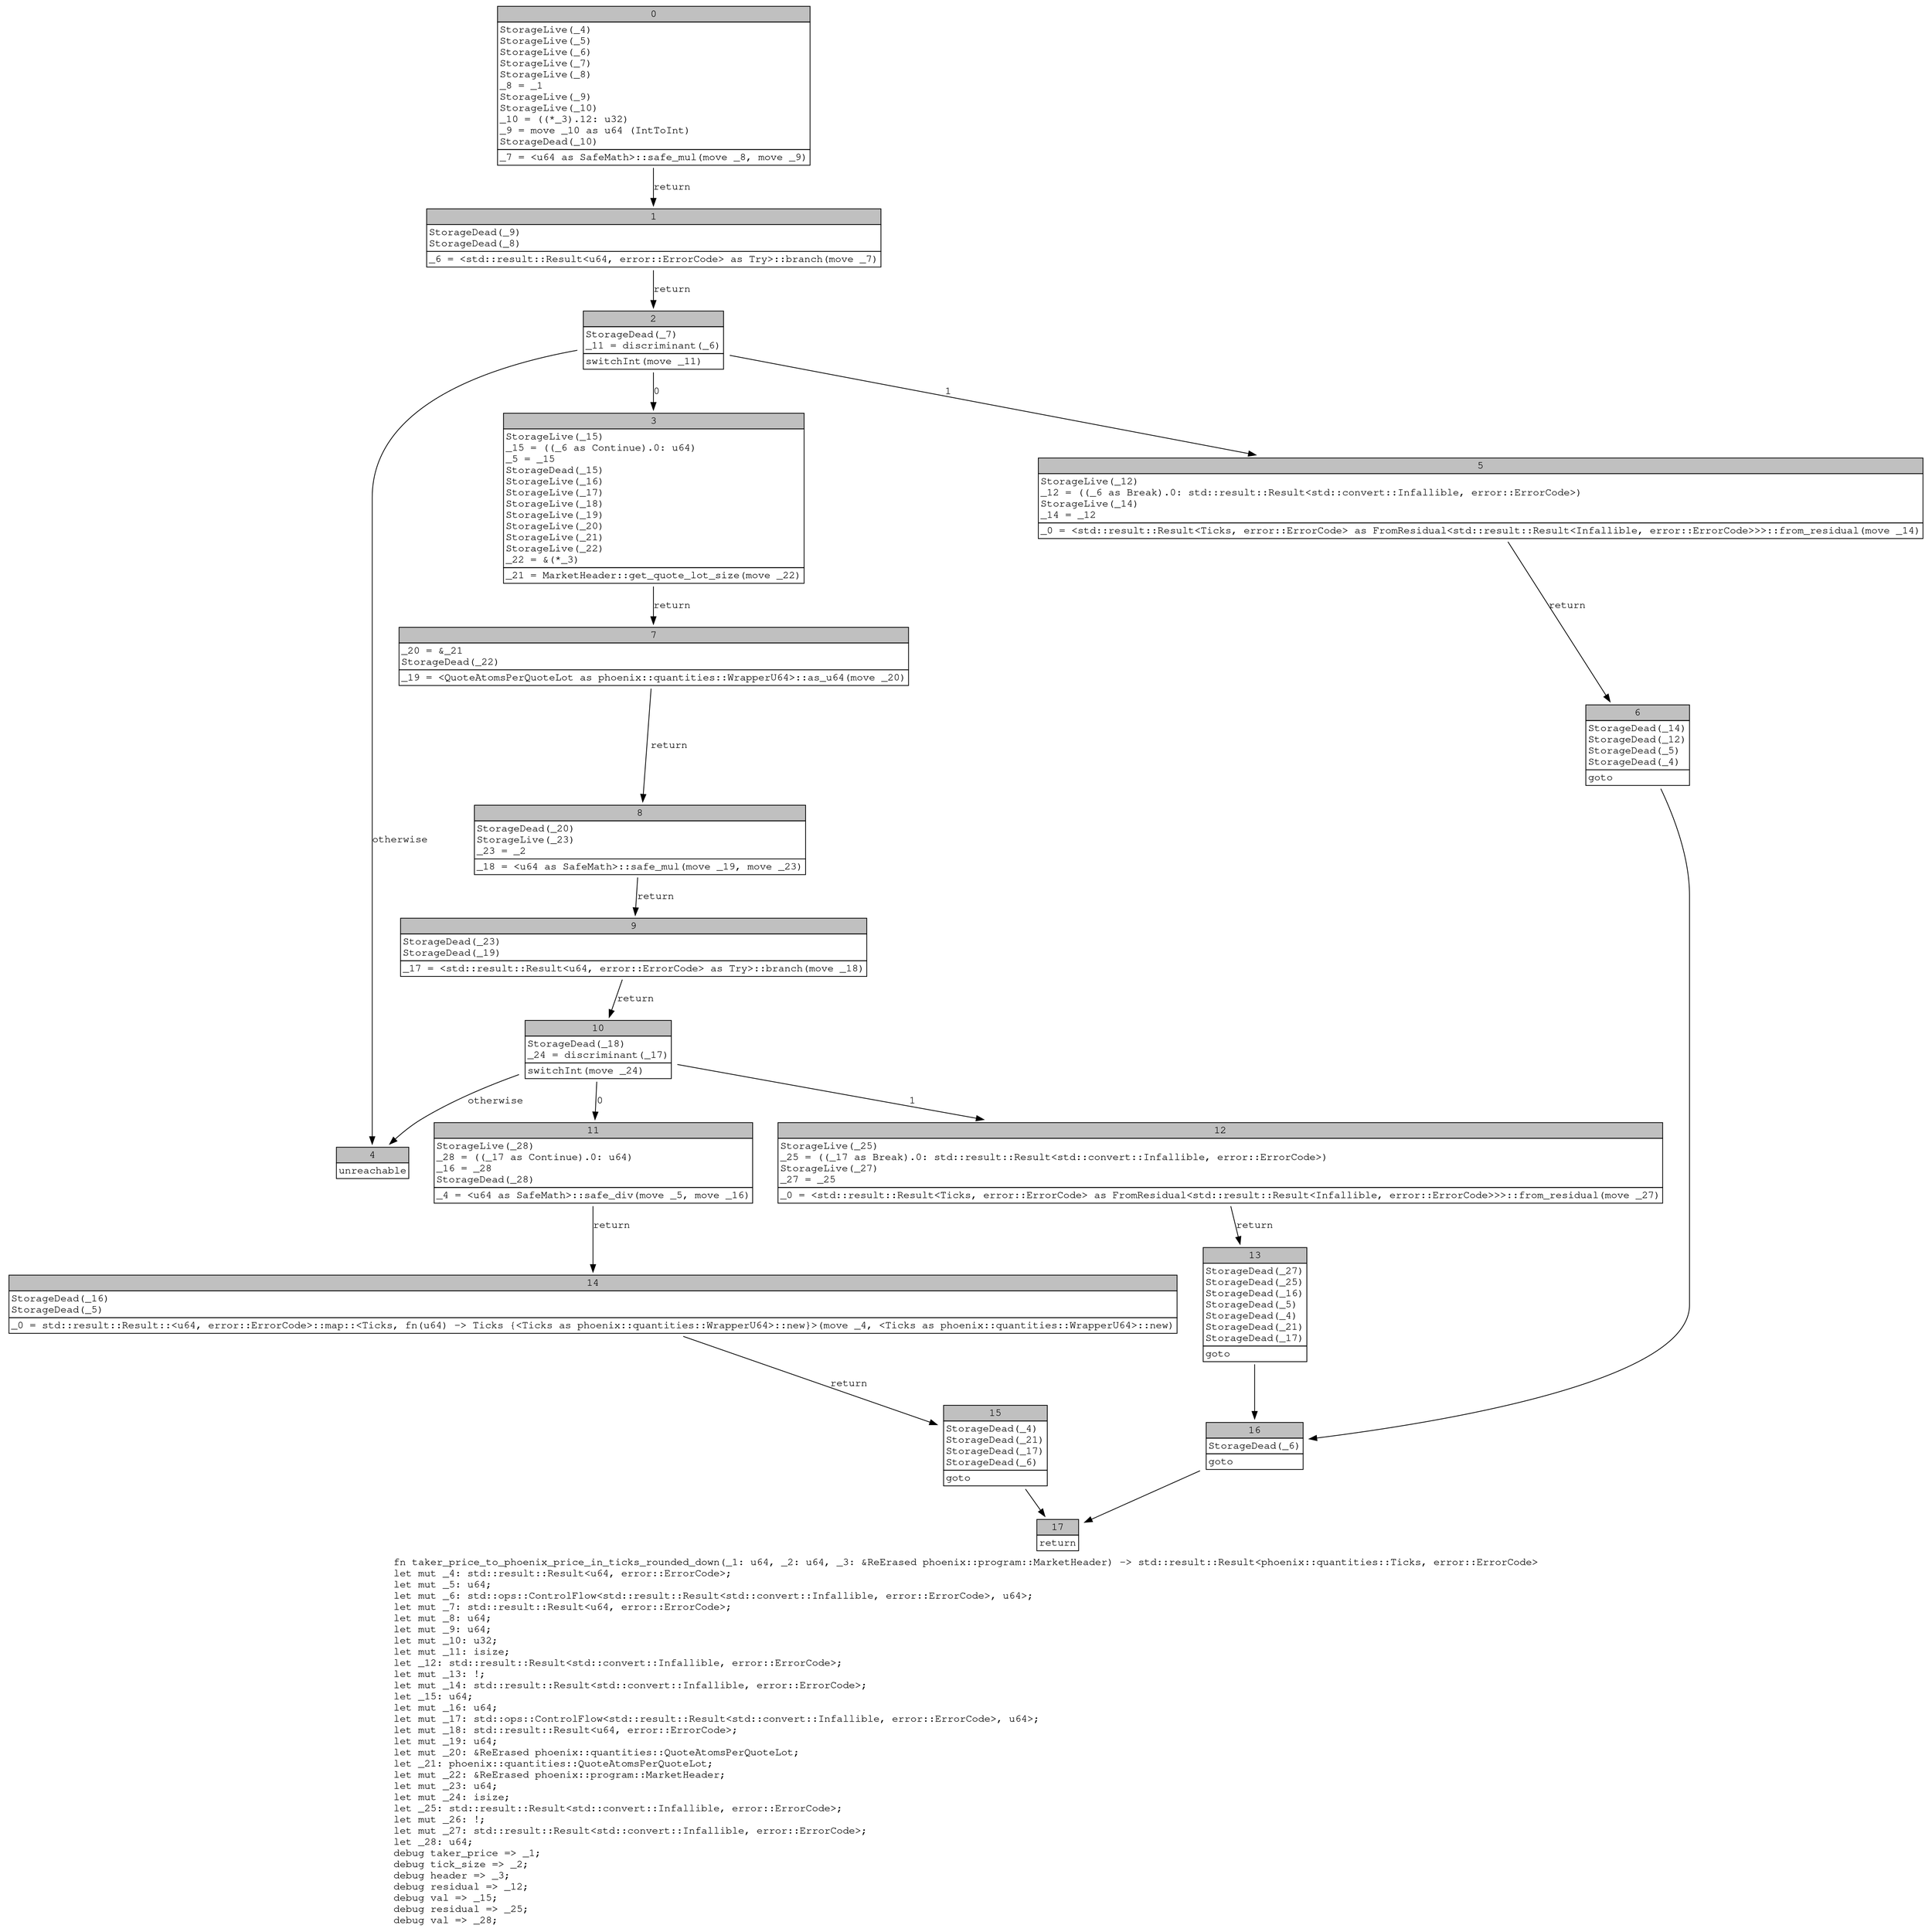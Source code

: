 digraph Mir_0_3127 {
    graph [fontname="Courier, monospace"];
    node [fontname="Courier, monospace"];
    edge [fontname="Courier, monospace"];
    label=<fn taker_price_to_phoenix_price_in_ticks_rounded_down(_1: u64, _2: u64, _3: &amp;ReErased phoenix::program::MarketHeader) -&gt; std::result::Result&lt;phoenix::quantities::Ticks, error::ErrorCode&gt;<br align="left"/>let mut _4: std::result::Result&lt;u64, error::ErrorCode&gt;;<br align="left"/>let mut _5: u64;<br align="left"/>let mut _6: std::ops::ControlFlow&lt;std::result::Result&lt;std::convert::Infallible, error::ErrorCode&gt;, u64&gt;;<br align="left"/>let mut _7: std::result::Result&lt;u64, error::ErrorCode&gt;;<br align="left"/>let mut _8: u64;<br align="left"/>let mut _9: u64;<br align="left"/>let mut _10: u32;<br align="left"/>let mut _11: isize;<br align="left"/>let _12: std::result::Result&lt;std::convert::Infallible, error::ErrorCode&gt;;<br align="left"/>let mut _13: !;<br align="left"/>let mut _14: std::result::Result&lt;std::convert::Infallible, error::ErrorCode&gt;;<br align="left"/>let _15: u64;<br align="left"/>let mut _16: u64;<br align="left"/>let mut _17: std::ops::ControlFlow&lt;std::result::Result&lt;std::convert::Infallible, error::ErrorCode&gt;, u64&gt;;<br align="left"/>let mut _18: std::result::Result&lt;u64, error::ErrorCode&gt;;<br align="left"/>let mut _19: u64;<br align="left"/>let mut _20: &amp;ReErased phoenix::quantities::QuoteAtomsPerQuoteLot;<br align="left"/>let _21: phoenix::quantities::QuoteAtomsPerQuoteLot;<br align="left"/>let mut _22: &amp;ReErased phoenix::program::MarketHeader;<br align="left"/>let mut _23: u64;<br align="left"/>let mut _24: isize;<br align="left"/>let _25: std::result::Result&lt;std::convert::Infallible, error::ErrorCode&gt;;<br align="left"/>let mut _26: !;<br align="left"/>let mut _27: std::result::Result&lt;std::convert::Infallible, error::ErrorCode&gt;;<br align="left"/>let _28: u64;<br align="left"/>debug taker_price =&gt; _1;<br align="left"/>debug tick_size =&gt; _2;<br align="left"/>debug header =&gt; _3;<br align="left"/>debug residual =&gt; _12;<br align="left"/>debug val =&gt; _15;<br align="left"/>debug residual =&gt; _25;<br align="left"/>debug val =&gt; _28;<br align="left"/>>;
    bb0__0_3127 [shape="none", label=<<table border="0" cellborder="1" cellspacing="0"><tr><td bgcolor="gray" align="center" colspan="1">0</td></tr><tr><td align="left" balign="left">StorageLive(_4)<br/>StorageLive(_5)<br/>StorageLive(_6)<br/>StorageLive(_7)<br/>StorageLive(_8)<br/>_8 = _1<br/>StorageLive(_9)<br/>StorageLive(_10)<br/>_10 = ((*_3).12: u32)<br/>_9 = move _10 as u64 (IntToInt)<br/>StorageDead(_10)<br/></td></tr><tr><td align="left">_7 = &lt;u64 as SafeMath&gt;::safe_mul(move _8, move _9)</td></tr></table>>];
    bb1__0_3127 [shape="none", label=<<table border="0" cellborder="1" cellspacing="0"><tr><td bgcolor="gray" align="center" colspan="1">1</td></tr><tr><td align="left" balign="left">StorageDead(_9)<br/>StorageDead(_8)<br/></td></tr><tr><td align="left">_6 = &lt;std::result::Result&lt;u64, error::ErrorCode&gt; as Try&gt;::branch(move _7)</td></tr></table>>];
    bb2__0_3127 [shape="none", label=<<table border="0" cellborder="1" cellspacing="0"><tr><td bgcolor="gray" align="center" colspan="1">2</td></tr><tr><td align="left" balign="left">StorageDead(_7)<br/>_11 = discriminant(_6)<br/></td></tr><tr><td align="left">switchInt(move _11)</td></tr></table>>];
    bb3__0_3127 [shape="none", label=<<table border="0" cellborder="1" cellspacing="0"><tr><td bgcolor="gray" align="center" colspan="1">3</td></tr><tr><td align="left" balign="left">StorageLive(_15)<br/>_15 = ((_6 as Continue).0: u64)<br/>_5 = _15<br/>StorageDead(_15)<br/>StorageLive(_16)<br/>StorageLive(_17)<br/>StorageLive(_18)<br/>StorageLive(_19)<br/>StorageLive(_20)<br/>StorageLive(_21)<br/>StorageLive(_22)<br/>_22 = &amp;(*_3)<br/></td></tr><tr><td align="left">_21 = MarketHeader::get_quote_lot_size(move _22)</td></tr></table>>];
    bb4__0_3127 [shape="none", label=<<table border="0" cellborder="1" cellspacing="0"><tr><td bgcolor="gray" align="center" colspan="1">4</td></tr><tr><td align="left">unreachable</td></tr></table>>];
    bb5__0_3127 [shape="none", label=<<table border="0" cellborder="1" cellspacing="0"><tr><td bgcolor="gray" align="center" colspan="1">5</td></tr><tr><td align="left" balign="left">StorageLive(_12)<br/>_12 = ((_6 as Break).0: std::result::Result&lt;std::convert::Infallible, error::ErrorCode&gt;)<br/>StorageLive(_14)<br/>_14 = _12<br/></td></tr><tr><td align="left">_0 = &lt;std::result::Result&lt;Ticks, error::ErrorCode&gt; as FromResidual&lt;std::result::Result&lt;Infallible, error::ErrorCode&gt;&gt;&gt;::from_residual(move _14)</td></tr></table>>];
    bb6__0_3127 [shape="none", label=<<table border="0" cellborder="1" cellspacing="0"><tr><td bgcolor="gray" align="center" colspan="1">6</td></tr><tr><td align="left" balign="left">StorageDead(_14)<br/>StorageDead(_12)<br/>StorageDead(_5)<br/>StorageDead(_4)<br/></td></tr><tr><td align="left">goto</td></tr></table>>];
    bb7__0_3127 [shape="none", label=<<table border="0" cellborder="1" cellspacing="0"><tr><td bgcolor="gray" align="center" colspan="1">7</td></tr><tr><td align="left" balign="left">_20 = &amp;_21<br/>StorageDead(_22)<br/></td></tr><tr><td align="left">_19 = &lt;QuoteAtomsPerQuoteLot as phoenix::quantities::WrapperU64&gt;::as_u64(move _20)</td></tr></table>>];
    bb8__0_3127 [shape="none", label=<<table border="0" cellborder="1" cellspacing="0"><tr><td bgcolor="gray" align="center" colspan="1">8</td></tr><tr><td align="left" balign="left">StorageDead(_20)<br/>StorageLive(_23)<br/>_23 = _2<br/></td></tr><tr><td align="left">_18 = &lt;u64 as SafeMath&gt;::safe_mul(move _19, move _23)</td></tr></table>>];
    bb9__0_3127 [shape="none", label=<<table border="0" cellborder="1" cellspacing="0"><tr><td bgcolor="gray" align="center" colspan="1">9</td></tr><tr><td align="left" balign="left">StorageDead(_23)<br/>StorageDead(_19)<br/></td></tr><tr><td align="left">_17 = &lt;std::result::Result&lt;u64, error::ErrorCode&gt; as Try&gt;::branch(move _18)</td></tr></table>>];
    bb10__0_3127 [shape="none", label=<<table border="0" cellborder="1" cellspacing="0"><tr><td bgcolor="gray" align="center" colspan="1">10</td></tr><tr><td align="left" balign="left">StorageDead(_18)<br/>_24 = discriminant(_17)<br/></td></tr><tr><td align="left">switchInt(move _24)</td></tr></table>>];
    bb11__0_3127 [shape="none", label=<<table border="0" cellborder="1" cellspacing="0"><tr><td bgcolor="gray" align="center" colspan="1">11</td></tr><tr><td align="left" balign="left">StorageLive(_28)<br/>_28 = ((_17 as Continue).0: u64)<br/>_16 = _28<br/>StorageDead(_28)<br/></td></tr><tr><td align="left">_4 = &lt;u64 as SafeMath&gt;::safe_div(move _5, move _16)</td></tr></table>>];
    bb12__0_3127 [shape="none", label=<<table border="0" cellborder="1" cellspacing="0"><tr><td bgcolor="gray" align="center" colspan="1">12</td></tr><tr><td align="left" balign="left">StorageLive(_25)<br/>_25 = ((_17 as Break).0: std::result::Result&lt;std::convert::Infallible, error::ErrorCode&gt;)<br/>StorageLive(_27)<br/>_27 = _25<br/></td></tr><tr><td align="left">_0 = &lt;std::result::Result&lt;Ticks, error::ErrorCode&gt; as FromResidual&lt;std::result::Result&lt;Infallible, error::ErrorCode&gt;&gt;&gt;::from_residual(move _27)</td></tr></table>>];
    bb13__0_3127 [shape="none", label=<<table border="0" cellborder="1" cellspacing="0"><tr><td bgcolor="gray" align="center" colspan="1">13</td></tr><tr><td align="left" balign="left">StorageDead(_27)<br/>StorageDead(_25)<br/>StorageDead(_16)<br/>StorageDead(_5)<br/>StorageDead(_4)<br/>StorageDead(_21)<br/>StorageDead(_17)<br/></td></tr><tr><td align="left">goto</td></tr></table>>];
    bb14__0_3127 [shape="none", label=<<table border="0" cellborder="1" cellspacing="0"><tr><td bgcolor="gray" align="center" colspan="1">14</td></tr><tr><td align="left" balign="left">StorageDead(_16)<br/>StorageDead(_5)<br/></td></tr><tr><td align="left">_0 = std::result::Result::&lt;u64, error::ErrorCode&gt;::map::&lt;Ticks, fn(u64) -&gt; Ticks {&lt;Ticks as phoenix::quantities::WrapperU64&gt;::new}&gt;(move _4, &lt;Ticks as phoenix::quantities::WrapperU64&gt;::new)</td></tr></table>>];
    bb15__0_3127 [shape="none", label=<<table border="0" cellborder="1" cellspacing="0"><tr><td bgcolor="gray" align="center" colspan="1">15</td></tr><tr><td align="left" balign="left">StorageDead(_4)<br/>StorageDead(_21)<br/>StorageDead(_17)<br/>StorageDead(_6)<br/></td></tr><tr><td align="left">goto</td></tr></table>>];
    bb16__0_3127 [shape="none", label=<<table border="0" cellborder="1" cellspacing="0"><tr><td bgcolor="gray" align="center" colspan="1">16</td></tr><tr><td align="left" balign="left">StorageDead(_6)<br/></td></tr><tr><td align="left">goto</td></tr></table>>];
    bb17__0_3127 [shape="none", label=<<table border="0" cellborder="1" cellspacing="0"><tr><td bgcolor="gray" align="center" colspan="1">17</td></tr><tr><td align="left">return</td></tr></table>>];
    bb0__0_3127 -> bb1__0_3127 [label="return"];
    bb1__0_3127 -> bb2__0_3127 [label="return"];
    bb2__0_3127 -> bb3__0_3127 [label="0"];
    bb2__0_3127 -> bb5__0_3127 [label="1"];
    bb2__0_3127 -> bb4__0_3127 [label="otherwise"];
    bb3__0_3127 -> bb7__0_3127 [label="return"];
    bb5__0_3127 -> bb6__0_3127 [label="return"];
    bb6__0_3127 -> bb16__0_3127 [label=""];
    bb7__0_3127 -> bb8__0_3127 [label="return"];
    bb8__0_3127 -> bb9__0_3127 [label="return"];
    bb9__0_3127 -> bb10__0_3127 [label="return"];
    bb10__0_3127 -> bb11__0_3127 [label="0"];
    bb10__0_3127 -> bb12__0_3127 [label="1"];
    bb10__0_3127 -> bb4__0_3127 [label="otherwise"];
    bb11__0_3127 -> bb14__0_3127 [label="return"];
    bb12__0_3127 -> bb13__0_3127 [label="return"];
    bb13__0_3127 -> bb16__0_3127 [label=""];
    bb14__0_3127 -> bb15__0_3127 [label="return"];
    bb15__0_3127 -> bb17__0_3127 [label=""];
    bb16__0_3127 -> bb17__0_3127 [label=""];
}
